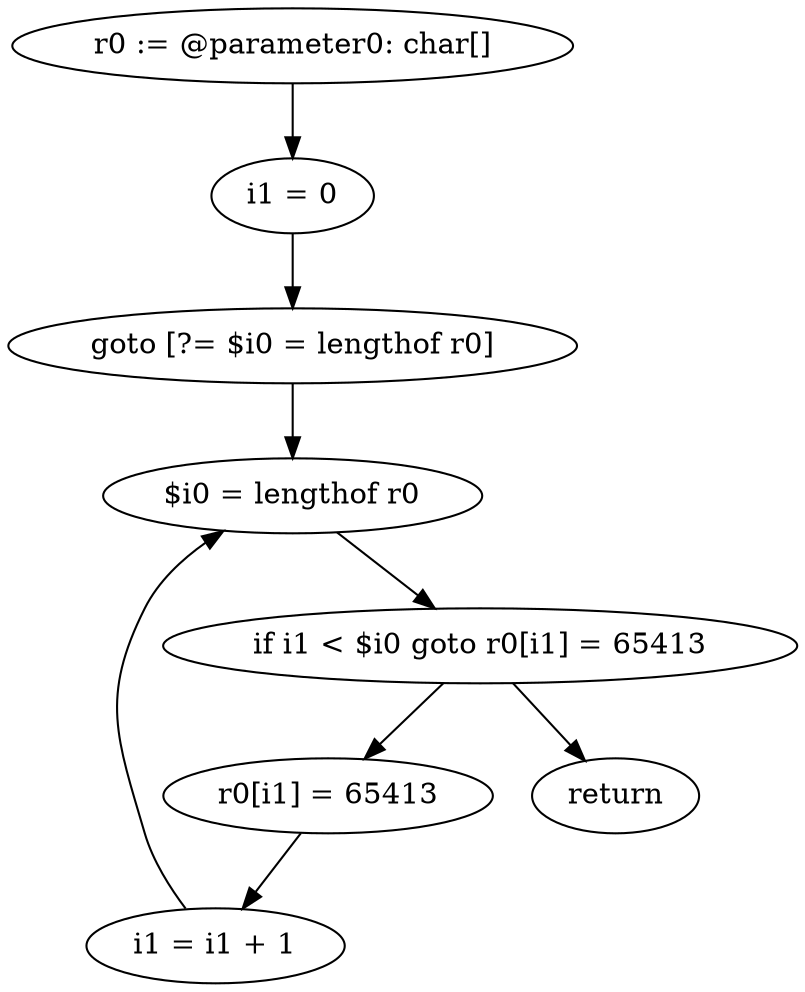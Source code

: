 digraph "unitGraph" {
    "r0 := @parameter0: char[]"
    "i1 = 0"
    "goto [?= $i0 = lengthof r0]"
    "r0[i1] = 65413"
    "i1 = i1 + 1"
    "$i0 = lengthof r0"
    "if i1 < $i0 goto r0[i1] = 65413"
    "return"
    "r0 := @parameter0: char[]"->"i1 = 0";
    "i1 = 0"->"goto [?= $i0 = lengthof r0]";
    "goto [?= $i0 = lengthof r0]"->"$i0 = lengthof r0";
    "r0[i1] = 65413"->"i1 = i1 + 1";
    "i1 = i1 + 1"->"$i0 = lengthof r0";
    "$i0 = lengthof r0"->"if i1 < $i0 goto r0[i1] = 65413";
    "if i1 < $i0 goto r0[i1] = 65413"->"return";
    "if i1 < $i0 goto r0[i1] = 65413"->"r0[i1] = 65413";
}
